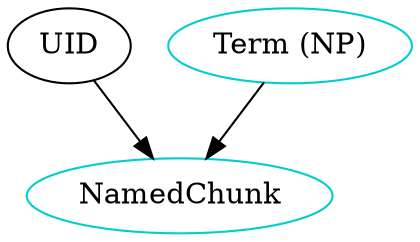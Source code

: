digraph namedchunk {
	/* relationships between independent and dependent components */
	UID -> NamedChunk;
    NamedChunkNP -> NamedChunk;
    
	/* definitions for each type component */
	NamedChunk 	    [shape=oval, color=cyan3, label="NamedChunk"];
    NamedChunkNP   [shape=oval, color=cyan3, label="Term (NP)"];

}

/* dot -Tpng sample.dot -o sample.png */
